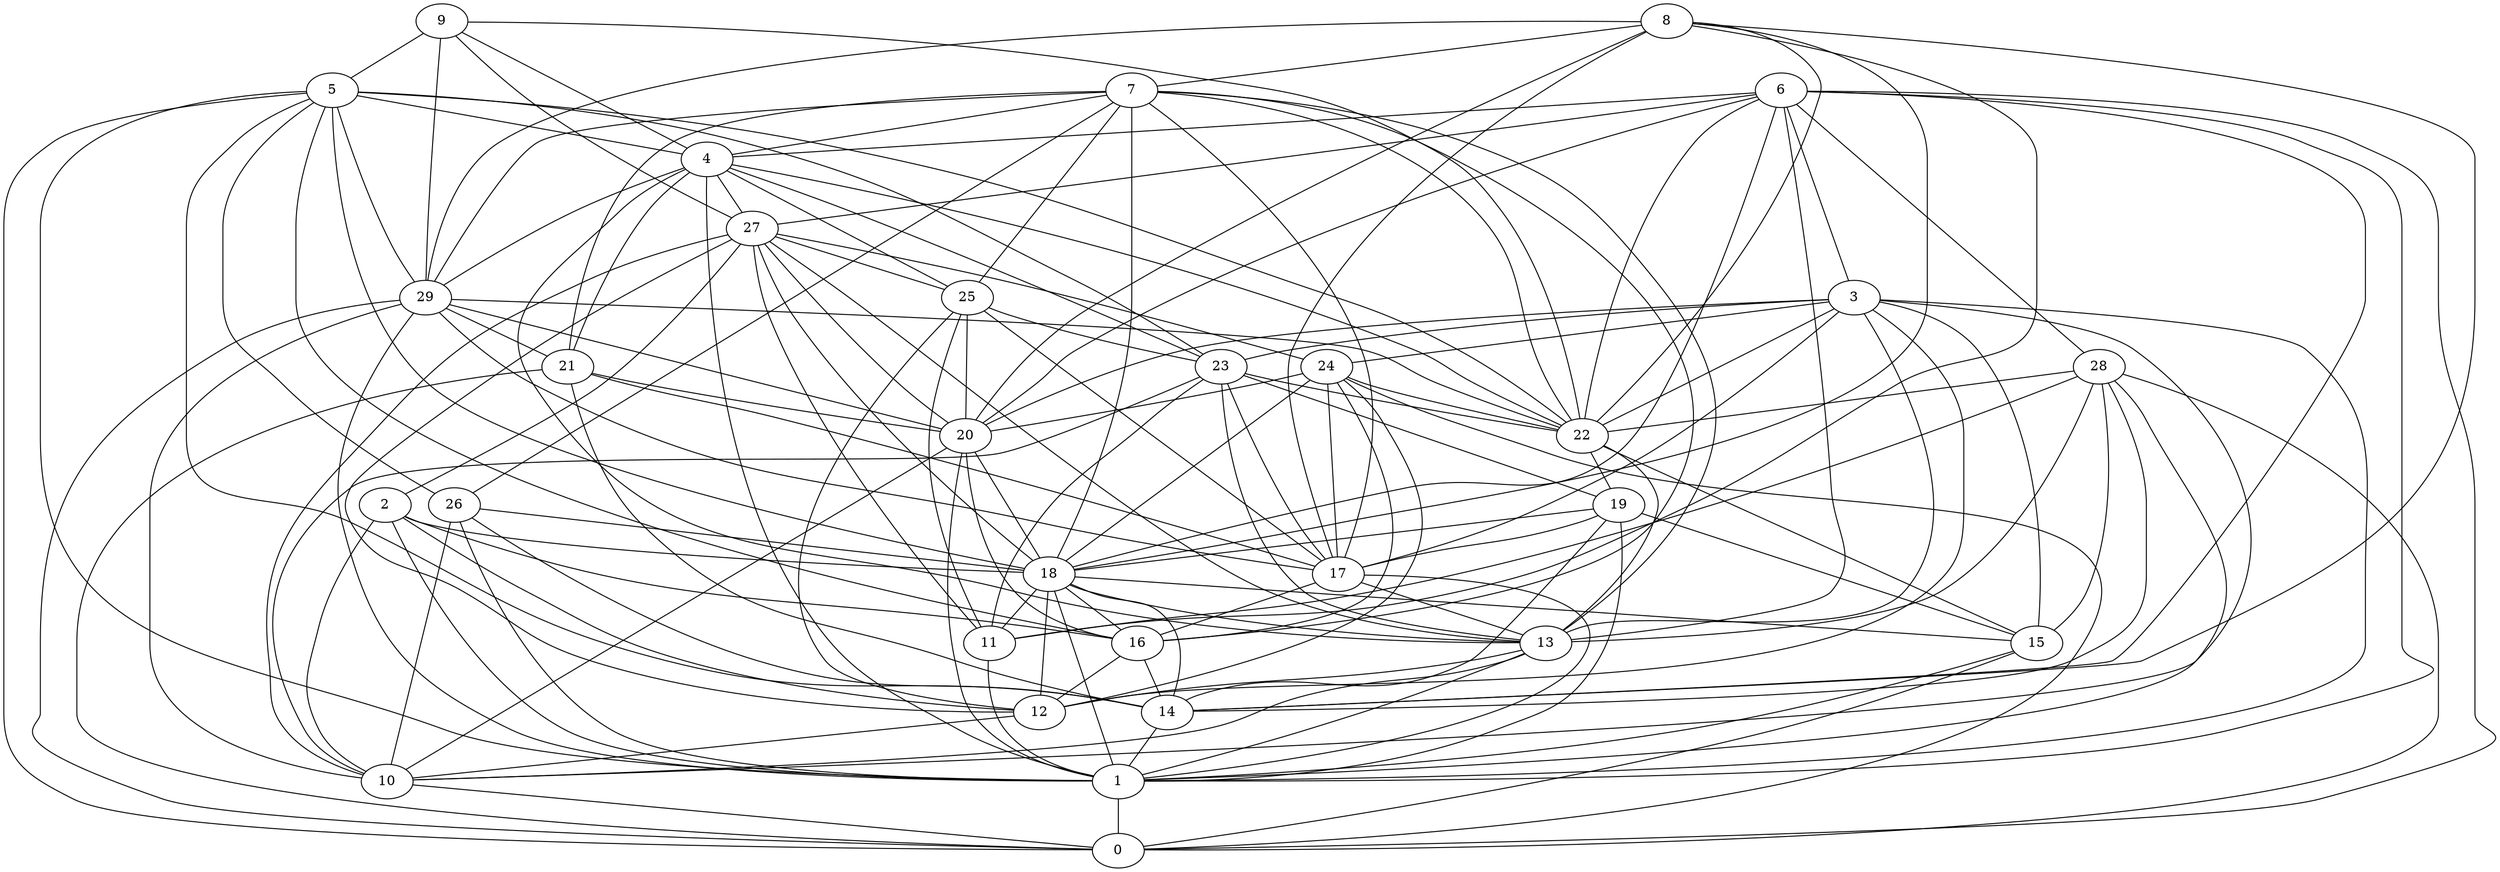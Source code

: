 digraph GG_graph {

subgraph G_graph {
edge [color = black]
"20" -> "18" [dir = none]
"26" -> "14" [dir = none]
"26" -> "18" [dir = none]
"26" -> "1" [dir = none]
"26" -> "10" [dir = none]
"16" -> "12" [dir = none]
"16" -> "14" [dir = none]
"22" -> "19" [dir = none]
"22" -> "15" [dir = none]
"9" -> "29" [dir = none]
"9" -> "4" [dir = none]
"9" -> "22" [dir = none]
"9" -> "5" [dir = none]
"9" -> "27" [dir = none]
"28" -> "14" [dir = none]
"28" -> "15" [dir = none]
"28" -> "22" [dir = none]
"28" -> "11" [dir = none]
"17" -> "13" [dir = none]
"17" -> "16" [dir = none]
"17" -> "1" [dir = none]
"29" -> "21" [dir = none]
"29" -> "22" [dir = none]
"13" -> "10" [dir = none]
"13" -> "12" [dir = none]
"18" -> "14" [dir = none]
"18" -> "13" [dir = none]
"18" -> "11" [dir = none]
"18" -> "1" [dir = none]
"18" -> "12" [dir = none]
"11" -> "1" [dir = none]
"12" -> "10" [dir = none]
"5" -> "26" [dir = none]
"5" -> "16" [dir = none]
"5" -> "0" [dir = none]
"5" -> "1" [dir = none]
"5" -> "18" [dir = none]
"5" -> "22" [dir = none]
"2" -> "10" [dir = none]
"2" -> "12" [dir = none]
"2" -> "1" [dir = none]
"2" -> "16" [dir = none]
"25" -> "20" [dir = none]
"25" -> "11" [dir = none]
"25" -> "23" [dir = none]
"25" -> "12" [dir = none]
"27" -> "24" [dir = none]
"27" -> "25" [dir = none]
"27" -> "18" [dir = none]
"27" -> "10" [dir = none]
"27" -> "12" [dir = none]
"7" -> "4" [dir = none]
"7" -> "25" [dir = none]
"7" -> "29" [dir = none]
"7" -> "26" [dir = none]
"7" -> "16" [dir = none]
"7" -> "21" [dir = none]
"10" -> "0" [dir = none]
"3" -> "13" [dir = none]
"3" -> "20" [dir = none]
"3" -> "10" [dir = none]
"3" -> "15" [dir = none]
"6" -> "22" [dir = none]
"6" -> "1" [dir = none]
"6" -> "18" [dir = none]
"6" -> "27" [dir = none]
"6" -> "14" [dir = none]
"6" -> "0" [dir = none]
"19" -> "17" [dir = none]
"19" -> "14" [dir = none]
"19" -> "18" [dir = none]
"8" -> "18" [dir = none]
"8" -> "14" [dir = none]
"8" -> "20" [dir = none]
"8" -> "22" [dir = none]
"8" -> "7" [dir = none]
"24" -> "16" [dir = none]
"24" -> "0" [dir = none]
"24" -> "22" [dir = none]
"24" -> "18" [dir = none]
"24" -> "17" [dir = none]
"4" -> "22" [dir = none]
"4" -> "25" [dir = none]
"21" -> "20" [dir = none]
"21" -> "0" [dir = none]
"23" -> "13" [dir = none]
"23" -> "17" [dir = none]
"7" -> "18" [dir = none]
"7" -> "22" [dir = none]
"6" -> "28" [dir = none]
"8" -> "17" [dir = none]
"14" -> "1" [dir = none]
"5" -> "4" [dir = none]
"28" -> "0" [dir = none]
"27" -> "2" [dir = none]
"21" -> "17" [dir = none]
"28" -> "1" [dir = none]
"7" -> "17" [dir = none]
"29" -> "0" [dir = none]
"21" -> "14" [dir = none]
"3" -> "17" [dir = none]
"8" -> "29" [dir = none]
"22" -> "13" [dir = none]
"20" -> "10" [dir = none]
"27" -> "20" [dir = none]
"23" -> "10" [dir = none]
"29" -> "10" [dir = none]
"15" -> "0" [dir = none]
"18" -> "15" [dir = none]
"6" -> "20" [dir = none]
"28" -> "13" [dir = none]
"18" -> "16" [dir = none]
"5" -> "14" [dir = none]
"3" -> "1" [dir = none]
"4" -> "27" [dir = none]
"2" -> "18" [dir = none]
"4" -> "1" [dir = none]
"5" -> "29" [dir = none]
"20" -> "16" [dir = none]
"1" -> "0" [dir = none]
"5" -> "23" [dir = none]
"3" -> "12" [dir = none]
"3" -> "23" [dir = none]
"19" -> "15" [dir = none]
"23" -> "22" [dir = none]
"8" -> "11" [dir = none]
"29" -> "1" [dir = none]
"4" -> "13" [dir = none]
"4" -> "21" [dir = none]
"13" -> "1" [dir = none]
"27" -> "11" [dir = none]
"4" -> "23" [dir = none]
"25" -> "17" [dir = none]
"23" -> "19" [dir = none]
"23" -> "11" [dir = none]
"24" -> "12" [dir = none]
"6" -> "13" [dir = none]
"27" -> "13" [dir = none]
"3" -> "22" [dir = none]
"19" -> "1" [dir = none]
"15" -> "1" [dir = none]
"20" -> "1" [dir = none]
"4" -> "29" [dir = none]
"24" -> "20" [dir = none]
"7" -> "13" [dir = none]
"29" -> "20" [dir = none]
"3" -> "24" [dir = none]
"29" -> "17" [dir = none]
"6" -> "3" [dir = none]
"6" -> "4" [dir = none]
}

}

